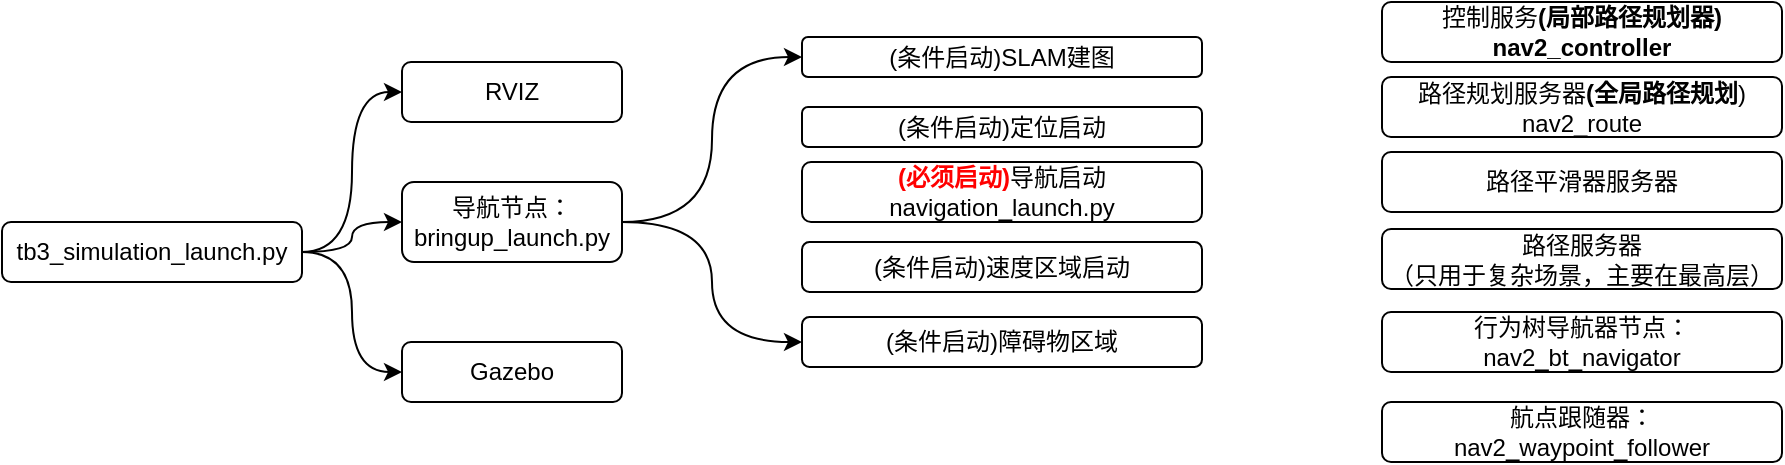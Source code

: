 <mxfile version="26.0.11">
  <diagram name="第 1 页" id="ej2JMTwUqACkT05rTPGu">
    <mxGraphModel dx="347" dy="402" grid="1" gridSize="10" guides="1" tooltips="1" connect="1" arrows="1" fold="1" page="1" pageScale="1" pageWidth="827" pageHeight="1169" math="0" shadow="0">
      <root>
        <mxCell id="0" />
        <mxCell id="1" parent="0" />
        <mxCell id="GNKil_ehPjm9dJlZcgDg-6" style="edgeStyle=orthogonalEdgeStyle;curved=1;rounded=0;orthogonalLoop=1;jettySize=auto;html=1;exitX=1;exitY=0.5;exitDx=0;exitDy=0;entryX=0;entryY=0.5;entryDx=0;entryDy=0;" edge="1" parent="1" source="GNKil_ehPjm9dJlZcgDg-1" target="GNKil_ehPjm9dJlZcgDg-2">
          <mxGeometry relative="1" as="geometry" />
        </mxCell>
        <mxCell id="GNKil_ehPjm9dJlZcgDg-7" style="edgeStyle=orthogonalEdgeStyle;curved=1;rounded=0;orthogonalLoop=1;jettySize=auto;html=1;exitX=1;exitY=0.5;exitDx=0;exitDy=0;entryX=0;entryY=0.5;entryDx=0;entryDy=0;" edge="1" parent="1" source="GNKil_ehPjm9dJlZcgDg-1" target="GNKil_ehPjm9dJlZcgDg-4">
          <mxGeometry relative="1" as="geometry" />
        </mxCell>
        <mxCell id="GNKil_ehPjm9dJlZcgDg-8" style="edgeStyle=orthogonalEdgeStyle;curved=1;rounded=0;orthogonalLoop=1;jettySize=auto;html=1;exitX=1;exitY=0.5;exitDx=0;exitDy=0;entryX=0;entryY=0.5;entryDx=0;entryDy=0;" edge="1" parent="1" source="GNKil_ehPjm9dJlZcgDg-1" target="GNKil_ehPjm9dJlZcgDg-5">
          <mxGeometry relative="1" as="geometry" />
        </mxCell>
        <mxCell id="GNKil_ehPjm9dJlZcgDg-1" value="tb3_simulation_launch.py" style="rounded=1;whiteSpace=wrap;html=1;" vertex="1" parent="1">
          <mxGeometry x="100" y="270" width="150" height="30" as="geometry" />
        </mxCell>
        <mxCell id="GNKil_ehPjm9dJlZcgDg-2" value="RVIZ" style="rounded=1;whiteSpace=wrap;html=1;" vertex="1" parent="1">
          <mxGeometry x="300" y="190" width="110" height="30" as="geometry" />
        </mxCell>
        <mxCell id="GNKil_ehPjm9dJlZcgDg-15" style="edgeStyle=orthogonalEdgeStyle;curved=1;rounded=0;orthogonalLoop=1;jettySize=auto;html=1;exitX=1;exitY=0.5;exitDx=0;exitDy=0;entryX=0;entryY=0.5;entryDx=0;entryDy=0;" edge="1" parent="1" source="GNKil_ehPjm9dJlZcgDg-4" target="GNKil_ehPjm9dJlZcgDg-9">
          <mxGeometry relative="1" as="geometry" />
        </mxCell>
        <mxCell id="GNKil_ehPjm9dJlZcgDg-16" style="edgeStyle=orthogonalEdgeStyle;curved=1;rounded=0;orthogonalLoop=1;jettySize=auto;html=1;exitX=1;exitY=0.5;exitDx=0;exitDy=0;entryX=0;entryY=0.5;entryDx=0;entryDy=0;" edge="1" parent="1" source="GNKil_ehPjm9dJlZcgDg-4" target="GNKil_ehPjm9dJlZcgDg-12">
          <mxGeometry relative="1" as="geometry" />
        </mxCell>
        <mxCell id="GNKil_ehPjm9dJlZcgDg-4" value="导航节点：bringup_launch.py" style="rounded=1;whiteSpace=wrap;html=1;" vertex="1" parent="1">
          <mxGeometry x="300" y="250" width="110" height="40" as="geometry" />
        </mxCell>
        <mxCell id="GNKil_ehPjm9dJlZcgDg-5" value="Gazebo" style="rounded=1;whiteSpace=wrap;html=1;" vertex="1" parent="1">
          <mxGeometry x="300" y="330" width="110" height="30" as="geometry" />
        </mxCell>
        <mxCell id="GNKil_ehPjm9dJlZcgDg-9" value="(条件启动)SLAM建图" style="rounded=1;whiteSpace=wrap;html=1;" vertex="1" parent="1">
          <mxGeometry x="500" y="177.5" width="200" height="20" as="geometry" />
        </mxCell>
        <mxCell id="GNKil_ehPjm9dJlZcgDg-11" value="(条件启动)定位启动" style="rounded=1;whiteSpace=wrap;html=1;" vertex="1" parent="1">
          <mxGeometry x="500" y="212.5" width="200" height="20" as="geometry" />
        </mxCell>
        <mxCell id="GNKil_ehPjm9dJlZcgDg-12" value="(条件启动)障碍物区域" style="rounded=1;whiteSpace=wrap;html=1;" vertex="1" parent="1">
          <mxGeometry x="500" y="317.5" width="200" height="25" as="geometry" />
        </mxCell>
        <mxCell id="GNKil_ehPjm9dJlZcgDg-13" value="(条件启动)速度区域启动" style="rounded=1;whiteSpace=wrap;html=1;" vertex="1" parent="1">
          <mxGeometry x="500" y="280" width="200" height="25" as="geometry" />
        </mxCell>
        <mxCell id="GNKil_ehPjm9dJlZcgDg-14" value="&lt;b&gt;&lt;font style=&quot;color: rgb(255, 0, 0);&quot;&gt;(必须启动)&lt;/font&gt;&lt;/b&gt;导航启动navigation_launch.py" style="rounded=1;whiteSpace=wrap;html=1;" vertex="1" parent="1">
          <mxGeometry x="500" y="240" width="200" height="30" as="geometry" />
        </mxCell>
        <mxCell id="GNKil_ehPjm9dJlZcgDg-17" value="&lt;font&gt;&lt;font style=&quot;color: rgb(0, 0, 0);&quot;&gt;&lt;font style=&quot;color: rgb(0, 0, 0);&quot;&gt;控制服务&lt;/font&gt;&lt;b style=&quot;color: light-dark(rgb(0, 0, 0), rgb(237, 237, 237));&quot;&gt;(局部路径规划器)&lt;/b&gt;&lt;br&gt;&lt;b&gt;nav2_controller&lt;/b&gt;&lt;/font&gt;&lt;/font&gt;" style="rounded=1;whiteSpace=wrap;html=1;strokeColor=#000000;fontStyle=0" vertex="1" parent="1">
          <mxGeometry x="790" y="160" width="200" height="30" as="geometry" />
        </mxCell>
        <mxCell id="GNKil_ehPjm9dJlZcgDg-19" value="&lt;font style=&quot;color: rgb(0, 0, 0);&quot;&gt;&lt;font style=&quot;color: rgb(0, 0, 0);&quot;&gt;路径规划服务器&lt;/font&gt;&lt;b style=&quot;color: light-dark(rgb(0, 0, 0), rgb(237, 237, 237));&quot;&gt;(全局路径规划&lt;/b&gt;&lt;font style=&quot;color: rgb(0, 0, 0);&quot;&gt;)&lt;/font&gt;&lt;br&gt;nav2_route&lt;/font&gt;" style="rounded=1;whiteSpace=wrap;html=1;strokeColor=#000000;fontStyle=0" vertex="1" parent="1">
          <mxGeometry x="790" y="197.5" width="200" height="30" as="geometry" />
        </mxCell>
        <mxCell id="GNKil_ehPjm9dJlZcgDg-20" value="&lt;span&gt;路径平滑器服务器&lt;/span&gt;" style="rounded=1;whiteSpace=wrap;html=1;strokeColor=#000000;fontStyle=0" vertex="1" parent="1">
          <mxGeometry x="790" y="235" width="200" height="30" as="geometry" />
        </mxCell>
        <mxCell id="GNKil_ehPjm9dJlZcgDg-21" value="&lt;span&gt;路径服务器&lt;br&gt;（只用于复杂场景，主要在最高层）&lt;/span&gt;" style="rounded=1;whiteSpace=wrap;html=1;strokeColor=#000000;fontStyle=0" vertex="1" parent="1">
          <mxGeometry x="790" y="273.5" width="200" height="30" as="geometry" />
        </mxCell>
        <mxCell id="GNKil_ehPjm9dJlZcgDg-22" value="行为树导航器节点：&lt;br&gt;nav2_bt_navigator" style="rounded=1;whiteSpace=wrap;html=1;strokeColor=#000000;fontStyle=0" vertex="1" parent="1">
          <mxGeometry x="790" y="315" width="200" height="30" as="geometry" />
        </mxCell>
        <mxCell id="GNKil_ehPjm9dJlZcgDg-23" value="航点跟随器：nav2_waypoint_follower" style="rounded=1;whiteSpace=wrap;html=1;strokeColor=#000000;fontStyle=0" vertex="1" parent="1">
          <mxGeometry x="790" y="360" width="200" height="30" as="geometry" />
        </mxCell>
      </root>
    </mxGraphModel>
  </diagram>
</mxfile>
